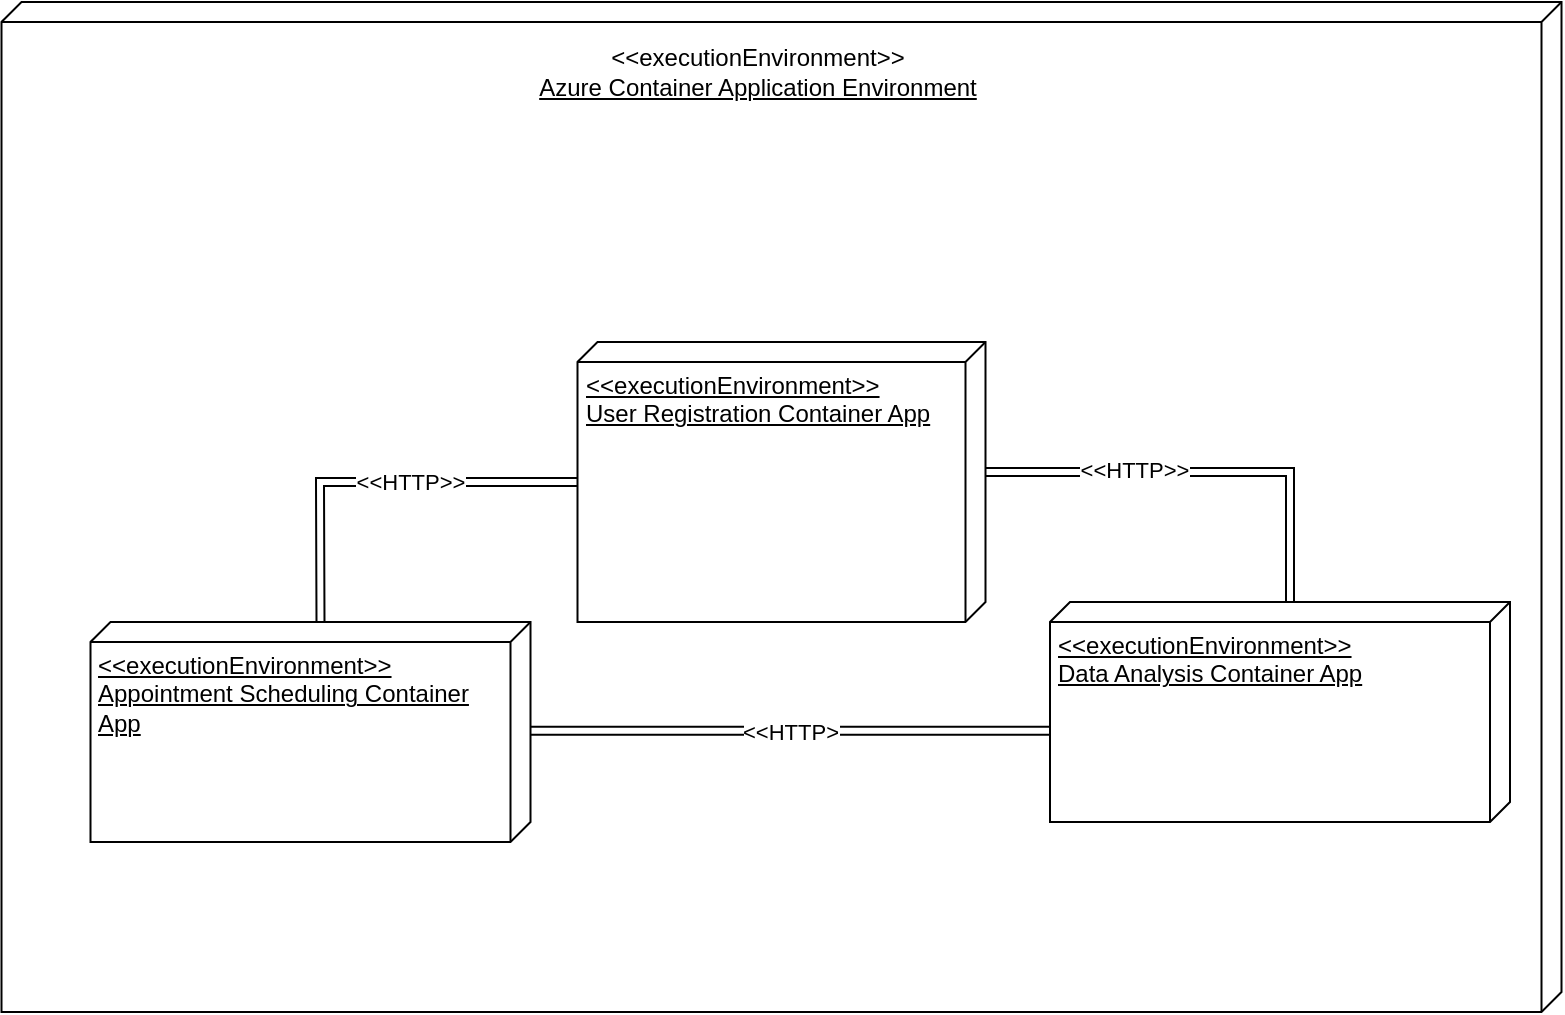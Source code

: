 <mxfile version="22.0.4" type="github">
  <diagram name="Page-1" id="_NqfBwlQ9Yb1ZlnomQ05">
    <mxGraphModel dx="1028" dy="531" grid="1" gridSize="10" guides="1" tooltips="1" connect="1" arrows="1" fold="1" page="1" pageScale="1" pageWidth="827" pageHeight="1169" math="0" shadow="0">
      <root>
        <mxCell id="0" />
        <mxCell id="1" parent="0" />
        <mxCell id="_tAlikrw9c_dk1lk49dS-2" value="" style="verticalAlign=top;align=left;spacingTop=8;spacingLeft=2;spacingRight=12;shape=cube;size=10;direction=south;fontStyle=4;html=1;whiteSpace=wrap;" parent="1" vertex="1">
          <mxGeometry x="35.75" y="20" width="780" height="505" as="geometry" />
        </mxCell>
        <mxCell id="_tAlikrw9c_dk1lk49dS-3" value="&lt;div style=&quot;&quot;&gt;&lt;span style=&quot;background-color: initial;&quot;&gt;&amp;lt;&amp;lt;executionEnvironment&amp;gt;&amp;gt;&lt;/span&gt;&lt;/div&gt;&lt;div style=&quot;&quot;&gt;&lt;span style=&quot;background-color: initial;&quot;&gt;Appointment Scheduling Container App&lt;/span&gt;&lt;/div&gt;" style="verticalAlign=top;align=left;spacingTop=8;spacingLeft=2;spacingRight=12;shape=cube;size=10;direction=south;fontStyle=4;html=1;whiteSpace=wrap;" parent="1" vertex="1">
          <mxGeometry x="80.25" y="330" width="220" height="110" as="geometry" />
        </mxCell>
        <mxCell id="_tAlikrw9c_dk1lk49dS-4" value="&amp;lt;&amp;lt;executionEnvironment&amp;gt;&amp;gt;&lt;br&gt;User Registration Container App" style="verticalAlign=top;align=left;spacingTop=8;spacingLeft=2;spacingRight=12;shape=cube;size=10;direction=south;fontStyle=4;html=1;whiteSpace=wrap;" parent="1" vertex="1">
          <mxGeometry x="323.75" y="190" width="204" height="140" as="geometry" />
        </mxCell>
        <mxCell id="_tAlikrw9c_dk1lk49dS-5" value="&amp;lt;&amp;lt;executionEnvironment&amp;gt;&amp;gt;&lt;br&gt;Data Analysis Container App" style="verticalAlign=top;align=left;spacingTop=8;spacingLeft=2;spacingRight=12;shape=cube;size=10;direction=south;fontStyle=4;html=1;whiteSpace=wrap;" parent="1" vertex="1">
          <mxGeometry x="560" y="320" width="230" height="110" as="geometry" />
        </mxCell>
        <mxCell id="Avhfhtqk2JE3OwIKp2vW-1" value="&amp;lt;&amp;lt;executionEnvironment&amp;gt;&amp;gt;&lt;br style=&quot;border-color: var(--border-color); text-align: left;&quot;&gt;&lt;span style=&quot;text-align: left; text-decoration-line: underline;&quot;&gt;Azure Container Application Environment&lt;/span&gt;" style="text;html=1;strokeColor=none;fillColor=none;align=center;verticalAlign=middle;whiteSpace=wrap;rounded=0;" parent="1" vertex="1">
          <mxGeometry x="300.25" y="40" width="227.5" height="30" as="geometry" />
        </mxCell>
        <mxCell id="jXqAlRngbRbXvC1DMOfq-8" style="edgeStyle=orthogonalEdgeStyle;rounded=0;orthogonalLoop=1;jettySize=auto;html=1;entryX=1;entryY=1;entryDx=0;entryDy=0;entryPerimeter=0;shape=link;exitX=0;exitY=0;exitDx=100;exitDy=0;exitPerimeter=0;" parent="1" edge="1">
          <mxGeometry relative="1" as="geometry">
            <mxPoint x="300.25" y="384.41" as="sourcePoint" />
            <mxPoint x="560" y="384.41" as="targetPoint" />
            <Array as="points">
              <mxPoint x="490" y="384.41" />
              <mxPoint x="490" y="384.41" />
            </Array>
          </mxGeometry>
        </mxCell>
        <mxCell id="jXqAlRngbRbXvC1DMOfq-9" value="&amp;lt;&amp;lt;HTTP&amp;gt;" style="edgeLabel;html=1;align=center;verticalAlign=middle;resizable=0;points=[];" parent="jXqAlRngbRbXvC1DMOfq-8" vertex="1" connectable="0">
          <mxGeometry x="-0.305" relative="1" as="geometry">
            <mxPoint x="39" as="offset" />
          </mxGeometry>
        </mxCell>
        <mxCell id="8mceZWPSVtRiRsvkTSYn-7" value="" style="endArrow=none;html=1;rounded=0;shape=link;exitX=0;exitY=0;exitDx=0;exitDy=105;exitPerimeter=0;" edge="1" parent="1" source="_tAlikrw9c_dk1lk49dS-3">
          <mxGeometry width="50" height="50" relative="1" as="geometry">
            <mxPoint x="273.75" y="310" as="sourcePoint" />
            <mxPoint x="323.75" y="260" as="targetPoint" />
            <Array as="points">
              <mxPoint x="195" y="260" />
            </Array>
          </mxGeometry>
        </mxCell>
        <mxCell id="8mceZWPSVtRiRsvkTSYn-10" value="&amp;lt;&amp;lt;HTTP&amp;gt;&amp;gt;" style="edgeLabel;html=1;align=center;verticalAlign=middle;resizable=0;points=[];" vertex="1" connectable="0" parent="8mceZWPSVtRiRsvkTSYn-7">
          <mxGeometry x="0.057" y="-1" relative="1" as="geometry">
            <mxPoint x="10" y="-1" as="offset" />
          </mxGeometry>
        </mxCell>
        <mxCell id="8mceZWPSVtRiRsvkTSYn-9" value="" style="endArrow=none;html=1;rounded=0;exitX=0;exitY=0;exitDx=65;exitDy=0;exitPerimeter=0;entryX=0;entryY=0;entryDx=0;entryDy=110;entryPerimeter=0;shape=link;" edge="1" parent="1" source="_tAlikrw9c_dk1lk49dS-4" target="_tAlikrw9c_dk1lk49dS-5">
          <mxGeometry width="50" height="50" relative="1" as="geometry">
            <mxPoint x="610" y="280" as="sourcePoint" />
            <mxPoint x="660" y="230" as="targetPoint" />
            <Array as="points">
              <mxPoint x="680" y="255" />
            </Array>
          </mxGeometry>
        </mxCell>
        <mxCell id="8mceZWPSVtRiRsvkTSYn-11" value="&amp;lt;&amp;lt;HTTP&amp;gt;&amp;gt;" style="edgeLabel;html=1;align=center;verticalAlign=middle;resizable=0;points=[];" vertex="1" connectable="0" parent="8mceZWPSVtRiRsvkTSYn-9">
          <mxGeometry x="-0.318" y="1" relative="1" as="geometry">
            <mxPoint as="offset" />
          </mxGeometry>
        </mxCell>
      </root>
    </mxGraphModel>
  </diagram>
</mxfile>
